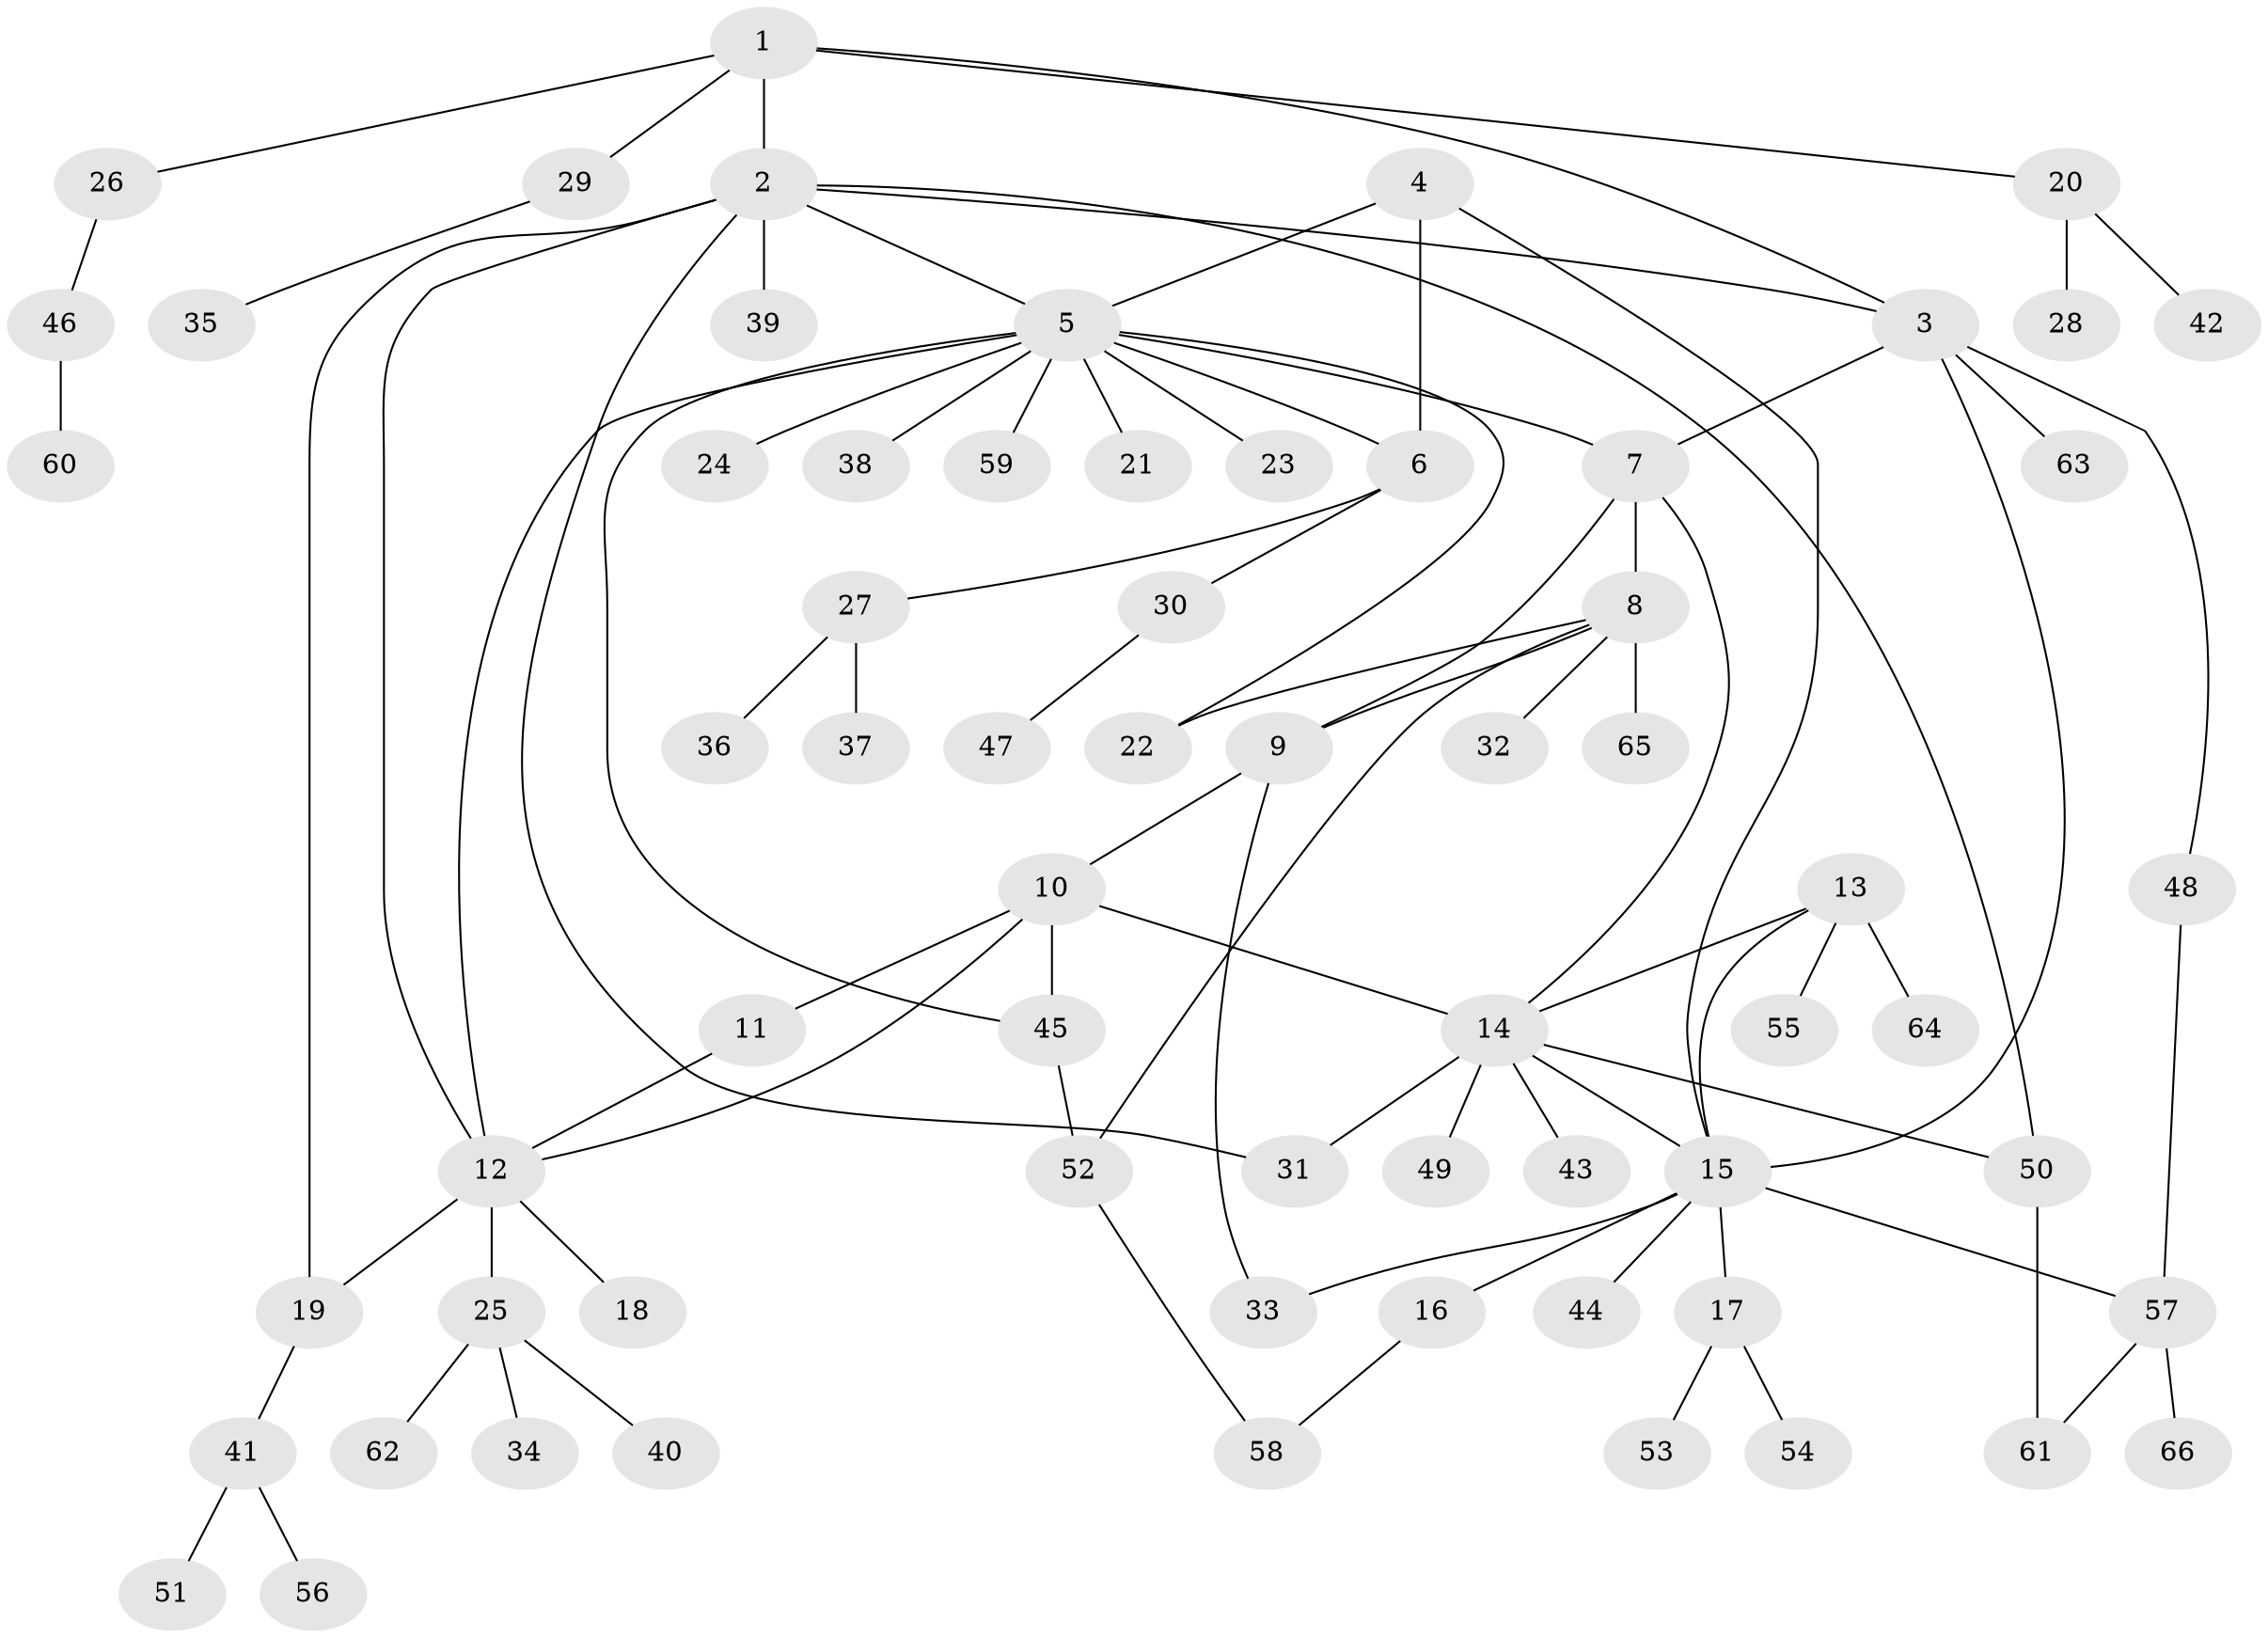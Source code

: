 // coarse degree distribution, {3: 0.05263157894736842, 6: 0.05263157894736842, 1: 0.6842105263157895, 2: 0.05263157894736842, 5: 0.05263157894736842, 9: 0.05263157894736842, 4: 0.05263157894736842}
// Generated by graph-tools (version 1.1) at 2025/58/03/04/25 21:58:20]
// undirected, 66 vertices, 86 edges
graph export_dot {
graph [start="1"]
  node [color=gray90,style=filled];
  1;
  2;
  3;
  4;
  5;
  6;
  7;
  8;
  9;
  10;
  11;
  12;
  13;
  14;
  15;
  16;
  17;
  18;
  19;
  20;
  21;
  22;
  23;
  24;
  25;
  26;
  27;
  28;
  29;
  30;
  31;
  32;
  33;
  34;
  35;
  36;
  37;
  38;
  39;
  40;
  41;
  42;
  43;
  44;
  45;
  46;
  47;
  48;
  49;
  50;
  51;
  52;
  53;
  54;
  55;
  56;
  57;
  58;
  59;
  60;
  61;
  62;
  63;
  64;
  65;
  66;
  1 -- 2;
  1 -- 3;
  1 -- 20;
  1 -- 26;
  1 -- 29;
  2 -- 3;
  2 -- 5;
  2 -- 12;
  2 -- 19;
  2 -- 31;
  2 -- 39;
  2 -- 50;
  3 -- 7;
  3 -- 15;
  3 -- 48;
  3 -- 63;
  4 -- 5;
  4 -- 6;
  4 -- 15;
  5 -- 6;
  5 -- 7;
  5 -- 12;
  5 -- 21;
  5 -- 22;
  5 -- 23;
  5 -- 24;
  5 -- 38;
  5 -- 45;
  5 -- 59;
  6 -- 27;
  6 -- 30;
  7 -- 8;
  7 -- 9;
  7 -- 14;
  8 -- 9;
  8 -- 22;
  8 -- 32;
  8 -- 52;
  8 -- 65;
  9 -- 10;
  9 -- 33;
  10 -- 11;
  10 -- 12;
  10 -- 14;
  10 -- 45;
  11 -- 12;
  12 -- 18;
  12 -- 19;
  12 -- 25;
  13 -- 14;
  13 -- 15;
  13 -- 55;
  13 -- 64;
  14 -- 15;
  14 -- 31;
  14 -- 43;
  14 -- 49;
  14 -- 50;
  15 -- 16;
  15 -- 17;
  15 -- 33;
  15 -- 44;
  15 -- 57;
  16 -- 58;
  17 -- 53;
  17 -- 54;
  19 -- 41;
  20 -- 28;
  20 -- 42;
  25 -- 34;
  25 -- 40;
  25 -- 62;
  26 -- 46;
  27 -- 36;
  27 -- 37;
  29 -- 35;
  30 -- 47;
  41 -- 51;
  41 -- 56;
  45 -- 52;
  46 -- 60;
  48 -- 57;
  50 -- 61;
  52 -- 58;
  57 -- 61;
  57 -- 66;
}
